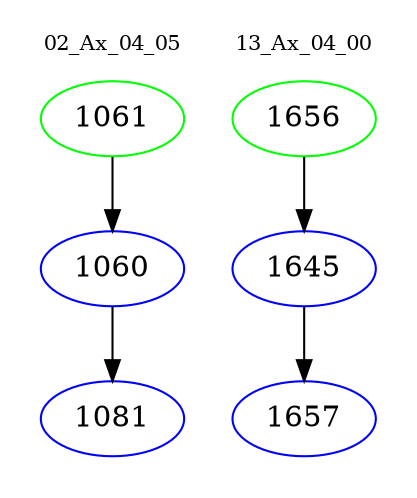 digraph{
subgraph cluster_0 {
color = white
label = "02_Ax_04_05";
fontsize=10;
T0_1061 [label="1061", color="green"]
T0_1061 -> T0_1060 [color="black"]
T0_1060 [label="1060", color="blue"]
T0_1060 -> T0_1081 [color="black"]
T0_1081 [label="1081", color="blue"]
}
subgraph cluster_1 {
color = white
label = "13_Ax_04_00";
fontsize=10;
T1_1656 [label="1656", color="green"]
T1_1656 -> T1_1645 [color="black"]
T1_1645 [label="1645", color="blue"]
T1_1645 -> T1_1657 [color="black"]
T1_1657 [label="1657", color="blue"]
}
}
